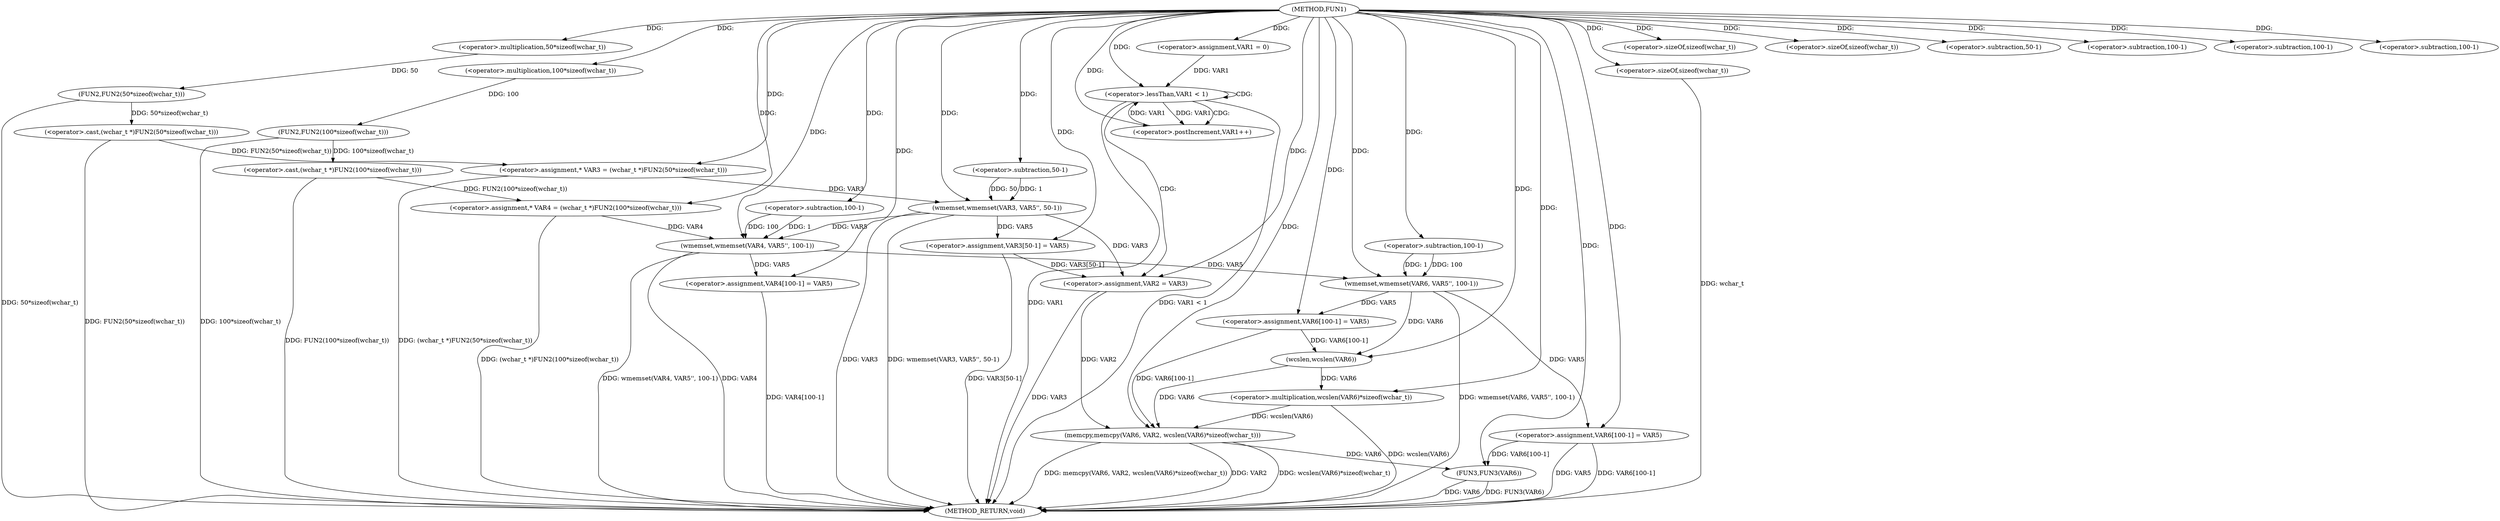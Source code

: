 digraph FUN1 {  
"1000100" [label = "(METHOD,FUN1)" ]
"1000195" [label = "(METHOD_RETURN,void)" ]
"1000105" [label = "(<operator>.assignment,* VAR3 = (wchar_t *)FUN2(50*sizeof(wchar_t)))" ]
"1000107" [label = "(<operator>.cast,(wchar_t *)FUN2(50*sizeof(wchar_t)))" ]
"1000109" [label = "(FUN2,FUN2(50*sizeof(wchar_t)))" ]
"1000110" [label = "(<operator>.multiplication,50*sizeof(wchar_t))" ]
"1000112" [label = "(<operator>.sizeOf,sizeof(wchar_t))" ]
"1000115" [label = "(<operator>.assignment,* VAR4 = (wchar_t *)FUN2(100*sizeof(wchar_t)))" ]
"1000117" [label = "(<operator>.cast,(wchar_t *)FUN2(100*sizeof(wchar_t)))" ]
"1000119" [label = "(FUN2,FUN2(100*sizeof(wchar_t)))" ]
"1000120" [label = "(<operator>.multiplication,100*sizeof(wchar_t))" ]
"1000122" [label = "(<operator>.sizeOf,sizeof(wchar_t))" ]
"1000124" [label = "(wmemset,wmemset(VAR3, VAR5'', 50-1))" ]
"1000127" [label = "(<operator>.subtraction,50-1)" ]
"1000130" [label = "(<operator>.assignment,VAR3[50-1] = VAR5)" ]
"1000133" [label = "(<operator>.subtraction,50-1)" ]
"1000137" [label = "(wmemset,wmemset(VAR4, VAR5'', 100-1))" ]
"1000140" [label = "(<operator>.subtraction,100-1)" ]
"1000143" [label = "(<operator>.assignment,VAR4[100-1] = VAR5)" ]
"1000146" [label = "(<operator>.subtraction,100-1)" ]
"1000151" [label = "(<operator>.assignment,VAR1 = 0)" ]
"1000154" [label = "(<operator>.lessThan,VAR1 < 1)" ]
"1000157" [label = "(<operator>.postIncrement,VAR1++)" ]
"1000160" [label = "(<operator>.assignment,VAR2 = VAR3)" ]
"1000165" [label = "(wmemset,wmemset(VAR6, VAR5'', 100-1))" ]
"1000168" [label = "(<operator>.subtraction,100-1)" ]
"1000171" [label = "(<operator>.assignment,VAR6[100-1] = VAR5)" ]
"1000174" [label = "(<operator>.subtraction,100-1)" ]
"1000178" [label = "(memcpy,memcpy(VAR6, VAR2, wcslen(VAR6)*sizeof(wchar_t)))" ]
"1000181" [label = "(<operator>.multiplication,wcslen(VAR6)*sizeof(wchar_t))" ]
"1000182" [label = "(wcslen,wcslen(VAR6))" ]
"1000184" [label = "(<operator>.sizeOf,sizeof(wchar_t))" ]
"1000186" [label = "(<operator>.assignment,VAR6[100-1] = VAR5)" ]
"1000189" [label = "(<operator>.subtraction,100-1)" ]
"1000193" [label = "(FUN3,FUN3(VAR6))" ]
  "1000186" -> "1000195"  [ label = "DDG: VAR6[100-1]"] 
  "1000184" -> "1000195"  [ label = "DDG: wchar_t"] 
  "1000178" -> "1000195"  [ label = "DDG: wcslen(VAR6)*sizeof(wchar_t)"] 
  "1000154" -> "1000195"  [ label = "DDG: VAR1 < 1"] 
  "1000137" -> "1000195"  [ label = "DDG: VAR4"] 
  "1000117" -> "1000195"  [ label = "DDG: FUN2(100*sizeof(wchar_t))"] 
  "1000160" -> "1000195"  [ label = "DDG: VAR3"] 
  "1000186" -> "1000195"  [ label = "DDG: VAR5"] 
  "1000181" -> "1000195"  [ label = "DDG: wcslen(VAR6)"] 
  "1000178" -> "1000195"  [ label = "DDG: memcpy(VAR6, VAR2, wcslen(VAR6)*sizeof(wchar_t))"] 
  "1000115" -> "1000195"  [ label = "DDG: (wchar_t *)FUN2(100*sizeof(wchar_t))"] 
  "1000124" -> "1000195"  [ label = "DDG: VAR3"] 
  "1000193" -> "1000195"  [ label = "DDG: VAR6"] 
  "1000105" -> "1000195"  [ label = "DDG: (wchar_t *)FUN2(50*sizeof(wchar_t))"] 
  "1000154" -> "1000195"  [ label = "DDG: VAR1"] 
  "1000143" -> "1000195"  [ label = "DDG: VAR4[100-1]"] 
  "1000178" -> "1000195"  [ label = "DDG: VAR2"] 
  "1000193" -> "1000195"  [ label = "DDG: FUN3(VAR6)"] 
  "1000109" -> "1000195"  [ label = "DDG: 50*sizeof(wchar_t)"] 
  "1000119" -> "1000195"  [ label = "DDG: 100*sizeof(wchar_t)"] 
  "1000137" -> "1000195"  [ label = "DDG: wmemset(VAR4, VAR5'', 100-1)"] 
  "1000107" -> "1000195"  [ label = "DDG: FUN2(50*sizeof(wchar_t))"] 
  "1000130" -> "1000195"  [ label = "DDG: VAR3[50-1]"] 
  "1000124" -> "1000195"  [ label = "DDG: wmemset(VAR3, VAR5'', 50-1)"] 
  "1000165" -> "1000195"  [ label = "DDG: wmemset(VAR6, VAR5'', 100-1)"] 
  "1000107" -> "1000105"  [ label = "DDG: FUN2(50*sizeof(wchar_t))"] 
  "1000100" -> "1000105"  [ label = "DDG: "] 
  "1000109" -> "1000107"  [ label = "DDG: 50*sizeof(wchar_t)"] 
  "1000110" -> "1000109"  [ label = "DDG: 50"] 
  "1000100" -> "1000110"  [ label = "DDG: "] 
  "1000100" -> "1000112"  [ label = "DDG: "] 
  "1000117" -> "1000115"  [ label = "DDG: FUN2(100*sizeof(wchar_t))"] 
  "1000100" -> "1000115"  [ label = "DDG: "] 
  "1000119" -> "1000117"  [ label = "DDG: 100*sizeof(wchar_t)"] 
  "1000120" -> "1000119"  [ label = "DDG: 100"] 
  "1000100" -> "1000120"  [ label = "DDG: "] 
  "1000100" -> "1000122"  [ label = "DDG: "] 
  "1000105" -> "1000124"  [ label = "DDG: VAR3"] 
  "1000100" -> "1000124"  [ label = "DDG: "] 
  "1000127" -> "1000124"  [ label = "DDG: 50"] 
  "1000127" -> "1000124"  [ label = "DDG: 1"] 
  "1000100" -> "1000127"  [ label = "DDG: "] 
  "1000124" -> "1000130"  [ label = "DDG: VAR5"] 
  "1000100" -> "1000130"  [ label = "DDG: "] 
  "1000100" -> "1000133"  [ label = "DDG: "] 
  "1000115" -> "1000137"  [ label = "DDG: VAR4"] 
  "1000100" -> "1000137"  [ label = "DDG: "] 
  "1000124" -> "1000137"  [ label = "DDG: VAR5"] 
  "1000140" -> "1000137"  [ label = "DDG: 100"] 
  "1000140" -> "1000137"  [ label = "DDG: 1"] 
  "1000100" -> "1000140"  [ label = "DDG: "] 
  "1000137" -> "1000143"  [ label = "DDG: VAR5"] 
  "1000100" -> "1000143"  [ label = "DDG: "] 
  "1000100" -> "1000146"  [ label = "DDG: "] 
  "1000100" -> "1000151"  [ label = "DDG: "] 
  "1000151" -> "1000154"  [ label = "DDG: VAR1"] 
  "1000157" -> "1000154"  [ label = "DDG: VAR1"] 
  "1000100" -> "1000154"  [ label = "DDG: "] 
  "1000154" -> "1000157"  [ label = "DDG: VAR1"] 
  "1000100" -> "1000157"  [ label = "DDG: "] 
  "1000124" -> "1000160"  [ label = "DDG: VAR3"] 
  "1000130" -> "1000160"  [ label = "DDG: VAR3[50-1]"] 
  "1000100" -> "1000160"  [ label = "DDG: "] 
  "1000100" -> "1000165"  [ label = "DDG: "] 
  "1000137" -> "1000165"  [ label = "DDG: VAR5"] 
  "1000168" -> "1000165"  [ label = "DDG: 100"] 
  "1000168" -> "1000165"  [ label = "DDG: 1"] 
  "1000100" -> "1000168"  [ label = "DDG: "] 
  "1000165" -> "1000171"  [ label = "DDG: VAR5"] 
  "1000100" -> "1000171"  [ label = "DDG: "] 
  "1000100" -> "1000174"  [ label = "DDG: "] 
  "1000171" -> "1000178"  [ label = "DDG: VAR6[100-1]"] 
  "1000182" -> "1000178"  [ label = "DDG: VAR6"] 
  "1000100" -> "1000178"  [ label = "DDG: "] 
  "1000160" -> "1000178"  [ label = "DDG: VAR2"] 
  "1000181" -> "1000178"  [ label = "DDG: wcslen(VAR6)"] 
  "1000182" -> "1000181"  [ label = "DDG: VAR6"] 
  "1000171" -> "1000182"  [ label = "DDG: VAR6[100-1]"] 
  "1000165" -> "1000182"  [ label = "DDG: VAR6"] 
  "1000100" -> "1000182"  [ label = "DDG: "] 
  "1000100" -> "1000181"  [ label = "DDG: "] 
  "1000100" -> "1000184"  [ label = "DDG: "] 
  "1000100" -> "1000186"  [ label = "DDG: "] 
  "1000165" -> "1000186"  [ label = "DDG: VAR5"] 
  "1000100" -> "1000189"  [ label = "DDG: "] 
  "1000186" -> "1000193"  [ label = "DDG: VAR6[100-1]"] 
  "1000178" -> "1000193"  [ label = "DDG: VAR6"] 
  "1000100" -> "1000193"  [ label = "DDG: "] 
  "1000154" -> "1000154"  [ label = "CDG: "] 
  "1000154" -> "1000160"  [ label = "CDG: "] 
  "1000154" -> "1000157"  [ label = "CDG: "] 
}
